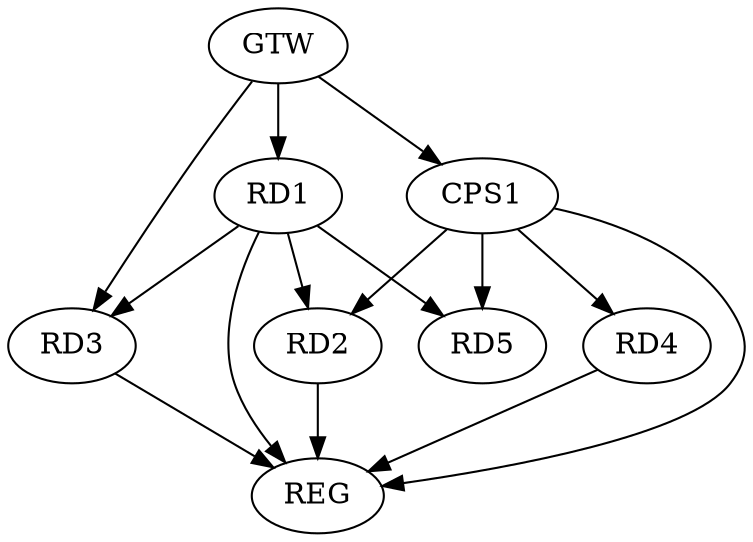strict digraph G {
  RD1 [ label="RD1" ];
  RD2 [ label="RD2" ];
  RD3 [ label="RD3" ];
  RD4 [ label="RD4" ];
  RD5 [ label="RD5" ];
  CPS1 [ label="CPS1" ];
  GTW [ label="GTW" ];
  REG [ label="REG" ];
  RD1 -> RD5;
  CPS1 -> RD2;
  CPS1 -> RD4;
  CPS1 -> RD5;
  GTW -> RD1;
  GTW -> RD3;
  GTW -> CPS1;
  RD1 -> REG;
  RD2 -> REG;
  RD3 -> REG;
  RD4 -> REG;
  CPS1 -> REG;
  RD1 -> RD2;
  RD1 -> RD3;
}
